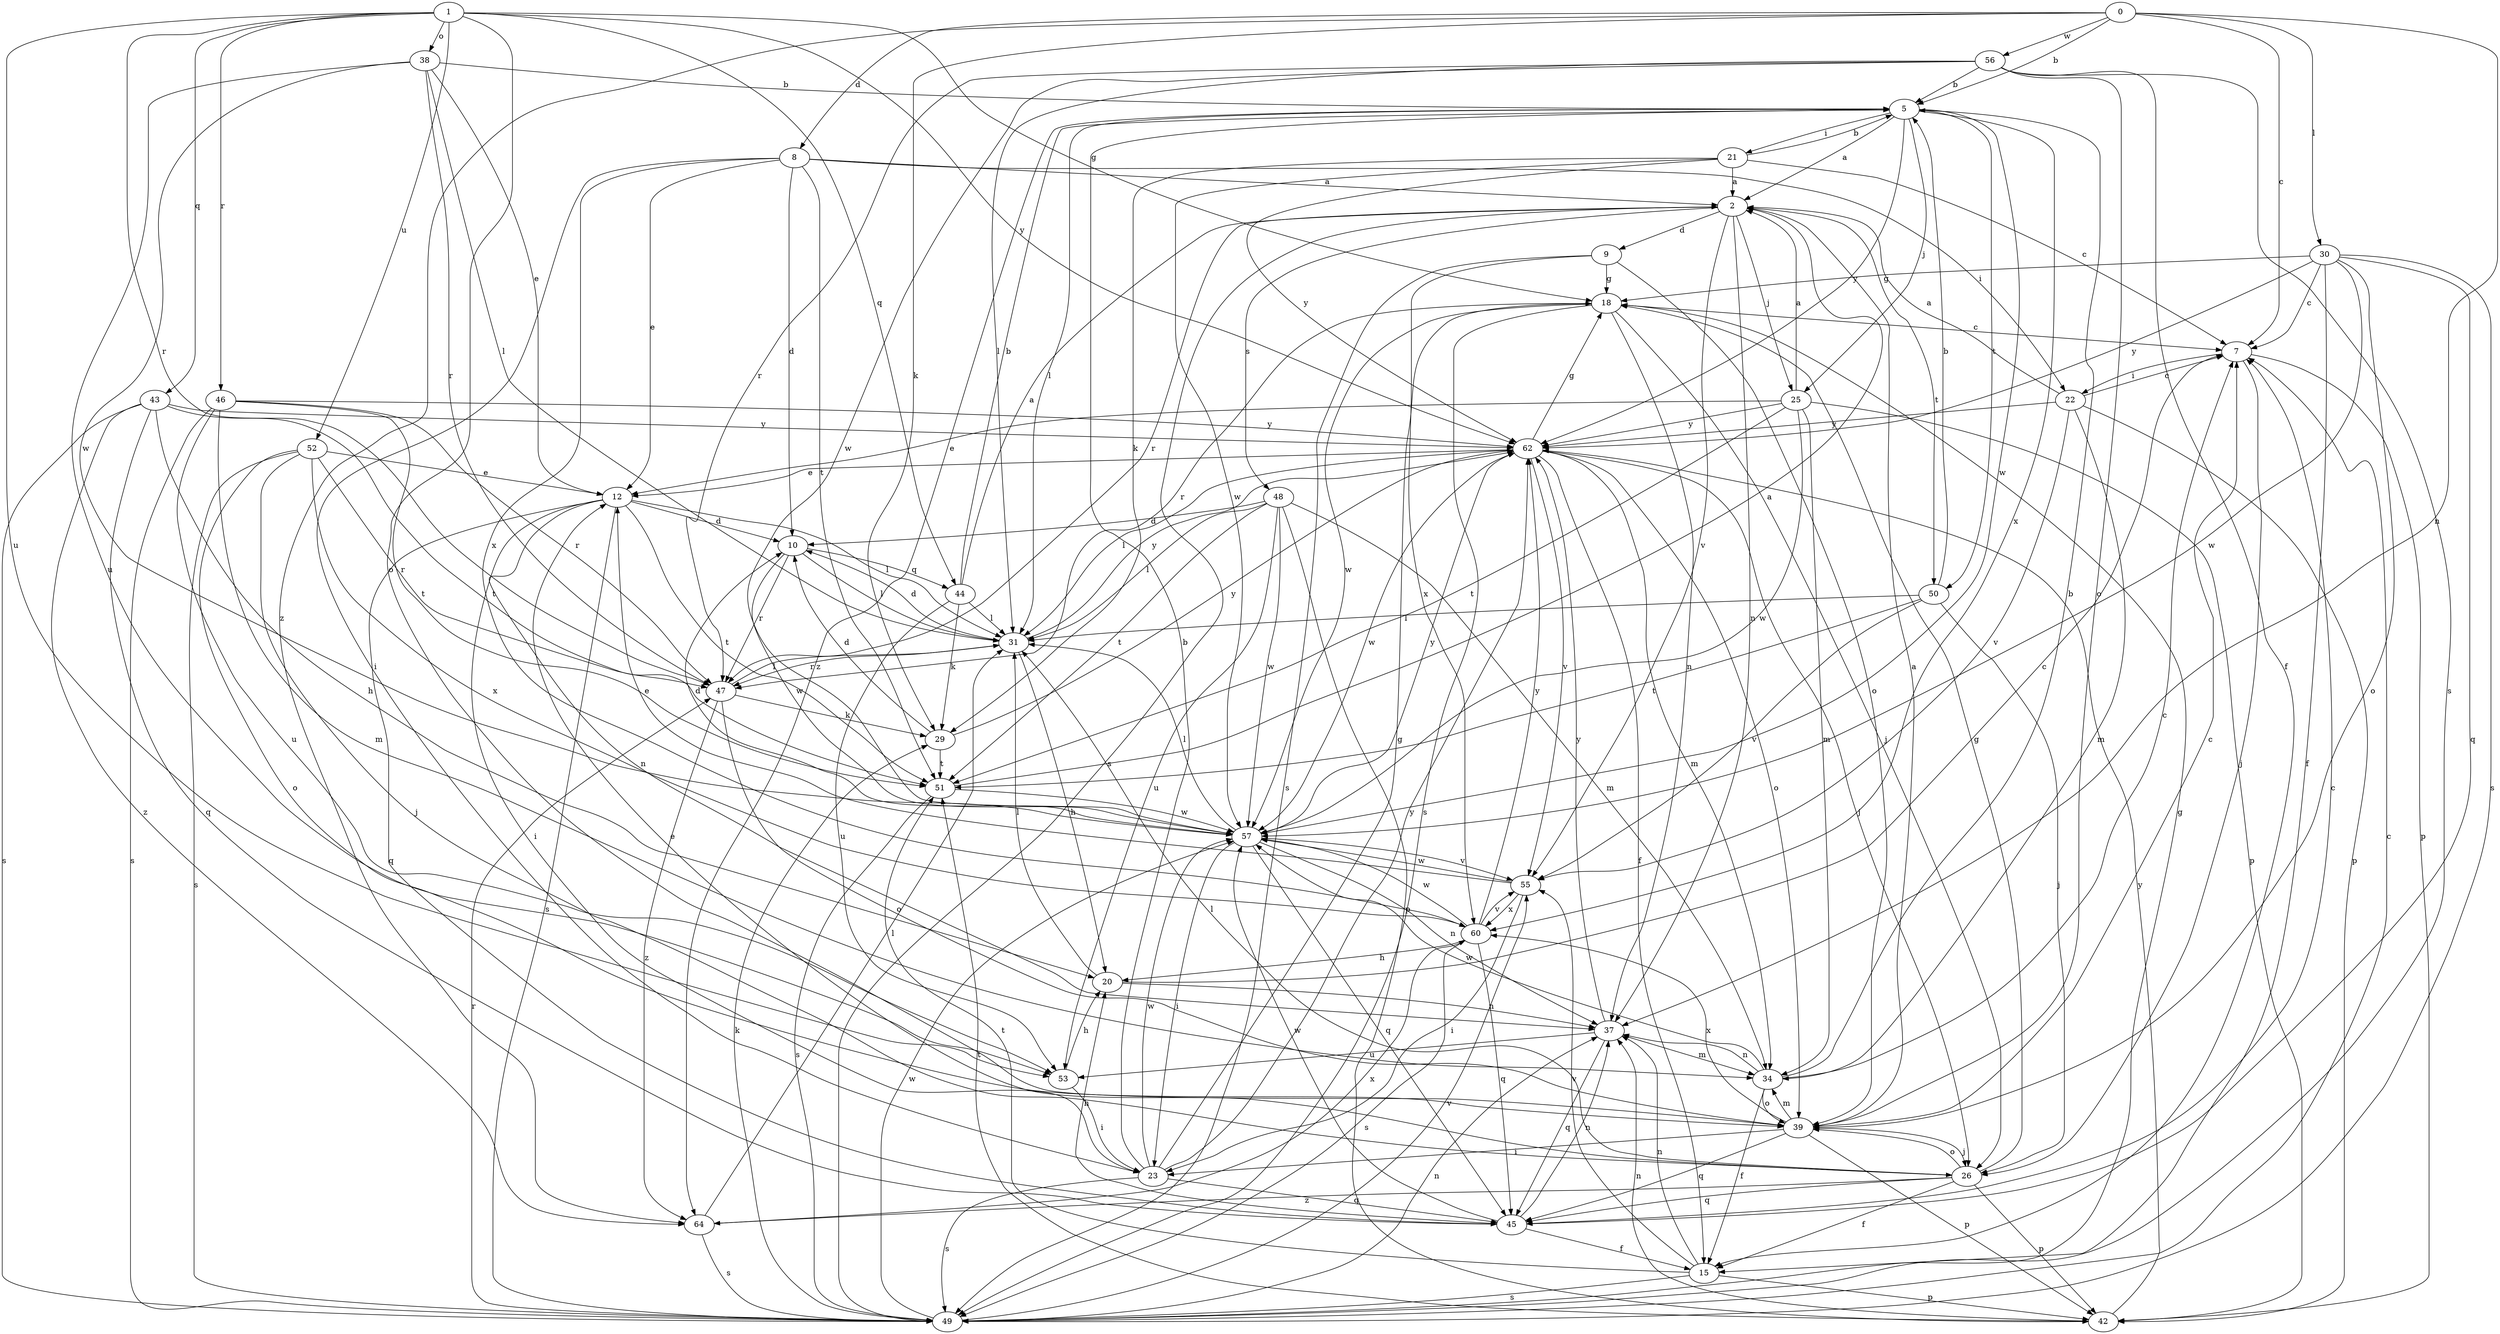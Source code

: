 strict digraph  {
0;
1;
2;
5;
7;
8;
9;
10;
12;
15;
18;
20;
21;
22;
23;
25;
26;
29;
30;
31;
34;
37;
38;
39;
42;
43;
44;
45;
46;
47;
48;
49;
50;
51;
52;
53;
55;
56;
57;
60;
62;
64;
0 -> 5  [label=b];
0 -> 7  [label=c];
0 -> 8  [label=d];
0 -> 29  [label=k];
0 -> 30  [label=l];
0 -> 37  [label=n];
0 -> 56  [label=w];
0 -> 64  [label=z];
1 -> 18  [label=g];
1 -> 38  [label=o];
1 -> 39  [label=o];
1 -> 43  [label=q];
1 -> 44  [label=q];
1 -> 46  [label=r];
1 -> 47  [label=r];
1 -> 52  [label=u];
1 -> 53  [label=u];
1 -> 62  [label=y];
2 -> 9  [label=d];
2 -> 25  [label=j];
2 -> 37  [label=n];
2 -> 47  [label=r];
2 -> 48  [label=s];
2 -> 49  [label=s];
2 -> 50  [label=t];
2 -> 55  [label=v];
5 -> 2  [label=a];
5 -> 21  [label=i];
5 -> 25  [label=j];
5 -> 31  [label=l];
5 -> 50  [label=t];
5 -> 57  [label=w];
5 -> 60  [label=x];
5 -> 62  [label=y];
5 -> 64  [label=z];
7 -> 22  [label=i];
7 -> 26  [label=j];
7 -> 42  [label=p];
8 -> 2  [label=a];
8 -> 10  [label=d];
8 -> 12  [label=e];
8 -> 22  [label=i];
8 -> 23  [label=i];
8 -> 51  [label=t];
8 -> 60  [label=x];
9 -> 18  [label=g];
9 -> 39  [label=o];
9 -> 49  [label=s];
9 -> 60  [label=x];
10 -> 31  [label=l];
10 -> 44  [label=q];
10 -> 47  [label=r];
10 -> 57  [label=w];
12 -> 10  [label=d];
12 -> 23  [label=i];
12 -> 31  [label=l];
12 -> 37  [label=n];
12 -> 45  [label=q];
12 -> 49  [label=s];
12 -> 51  [label=t];
15 -> 37  [label=n];
15 -> 42  [label=p];
15 -> 49  [label=s];
15 -> 51  [label=t];
15 -> 55  [label=v];
18 -> 7  [label=c];
18 -> 26  [label=j];
18 -> 37  [label=n];
18 -> 47  [label=r];
18 -> 49  [label=s];
18 -> 57  [label=w];
20 -> 7  [label=c];
20 -> 31  [label=l];
20 -> 37  [label=n];
21 -> 2  [label=a];
21 -> 5  [label=b];
21 -> 7  [label=c];
21 -> 29  [label=k];
21 -> 57  [label=w];
21 -> 62  [label=y];
22 -> 2  [label=a];
22 -> 7  [label=c];
22 -> 34  [label=m];
22 -> 42  [label=p];
22 -> 55  [label=v];
22 -> 62  [label=y];
23 -> 5  [label=b];
23 -> 18  [label=g];
23 -> 45  [label=q];
23 -> 49  [label=s];
23 -> 57  [label=w];
23 -> 62  [label=y];
25 -> 2  [label=a];
25 -> 12  [label=e];
25 -> 34  [label=m];
25 -> 42  [label=p];
25 -> 51  [label=t];
25 -> 57  [label=w];
25 -> 62  [label=y];
26 -> 12  [label=e];
26 -> 15  [label=f];
26 -> 18  [label=g];
26 -> 31  [label=l];
26 -> 39  [label=o];
26 -> 42  [label=p];
26 -> 45  [label=q];
26 -> 64  [label=z];
29 -> 10  [label=d];
29 -> 51  [label=t];
29 -> 62  [label=y];
30 -> 7  [label=c];
30 -> 15  [label=f];
30 -> 18  [label=g];
30 -> 39  [label=o];
30 -> 45  [label=q];
30 -> 49  [label=s];
30 -> 57  [label=w];
30 -> 62  [label=y];
31 -> 10  [label=d];
31 -> 20  [label=h];
31 -> 47  [label=r];
31 -> 62  [label=y];
34 -> 5  [label=b];
34 -> 7  [label=c];
34 -> 15  [label=f];
34 -> 37  [label=n];
34 -> 39  [label=o];
34 -> 57  [label=w];
37 -> 34  [label=m];
37 -> 45  [label=q];
37 -> 53  [label=u];
37 -> 62  [label=y];
38 -> 5  [label=b];
38 -> 12  [label=e];
38 -> 31  [label=l];
38 -> 47  [label=r];
38 -> 53  [label=u];
38 -> 57  [label=w];
39 -> 2  [label=a];
39 -> 7  [label=c];
39 -> 23  [label=i];
39 -> 26  [label=j];
39 -> 34  [label=m];
39 -> 42  [label=p];
39 -> 45  [label=q];
39 -> 60  [label=x];
42 -> 37  [label=n];
42 -> 51  [label=t];
42 -> 62  [label=y];
43 -> 20  [label=h];
43 -> 45  [label=q];
43 -> 49  [label=s];
43 -> 51  [label=t];
43 -> 62  [label=y];
43 -> 64  [label=z];
44 -> 2  [label=a];
44 -> 5  [label=b];
44 -> 29  [label=k];
44 -> 31  [label=l];
44 -> 53  [label=u];
45 -> 7  [label=c];
45 -> 15  [label=f];
45 -> 20  [label=h];
45 -> 37  [label=n];
45 -> 57  [label=w];
46 -> 34  [label=m];
46 -> 47  [label=r];
46 -> 49  [label=s];
46 -> 51  [label=t];
46 -> 53  [label=u];
46 -> 62  [label=y];
47 -> 29  [label=k];
47 -> 31  [label=l];
47 -> 39  [label=o];
47 -> 64  [label=z];
48 -> 10  [label=d];
48 -> 31  [label=l];
48 -> 34  [label=m];
48 -> 42  [label=p];
48 -> 51  [label=t];
48 -> 53  [label=u];
48 -> 57  [label=w];
49 -> 7  [label=c];
49 -> 18  [label=g];
49 -> 29  [label=k];
49 -> 37  [label=n];
49 -> 47  [label=r];
49 -> 55  [label=v];
49 -> 57  [label=w];
50 -> 5  [label=b];
50 -> 26  [label=j];
50 -> 31  [label=l];
50 -> 51  [label=t];
50 -> 55  [label=v];
51 -> 2  [label=a];
51 -> 49  [label=s];
51 -> 57  [label=w];
52 -> 12  [label=e];
52 -> 26  [label=j];
52 -> 39  [label=o];
52 -> 47  [label=r];
52 -> 49  [label=s];
52 -> 60  [label=x];
53 -> 20  [label=h];
53 -> 23  [label=i];
55 -> 12  [label=e];
55 -> 23  [label=i];
55 -> 57  [label=w];
55 -> 60  [label=x];
56 -> 5  [label=b];
56 -> 15  [label=f];
56 -> 31  [label=l];
56 -> 39  [label=o];
56 -> 47  [label=r];
56 -> 49  [label=s];
56 -> 57  [label=w];
57 -> 10  [label=d];
57 -> 23  [label=i];
57 -> 31  [label=l];
57 -> 37  [label=n];
57 -> 45  [label=q];
57 -> 55  [label=v];
57 -> 62  [label=y];
60 -> 20  [label=h];
60 -> 45  [label=q];
60 -> 49  [label=s];
60 -> 55  [label=v];
60 -> 57  [label=w];
60 -> 62  [label=y];
62 -> 12  [label=e];
62 -> 15  [label=f];
62 -> 18  [label=g];
62 -> 26  [label=j];
62 -> 31  [label=l];
62 -> 34  [label=m];
62 -> 39  [label=o];
62 -> 55  [label=v];
62 -> 57  [label=w];
64 -> 31  [label=l];
64 -> 49  [label=s];
64 -> 60  [label=x];
}
